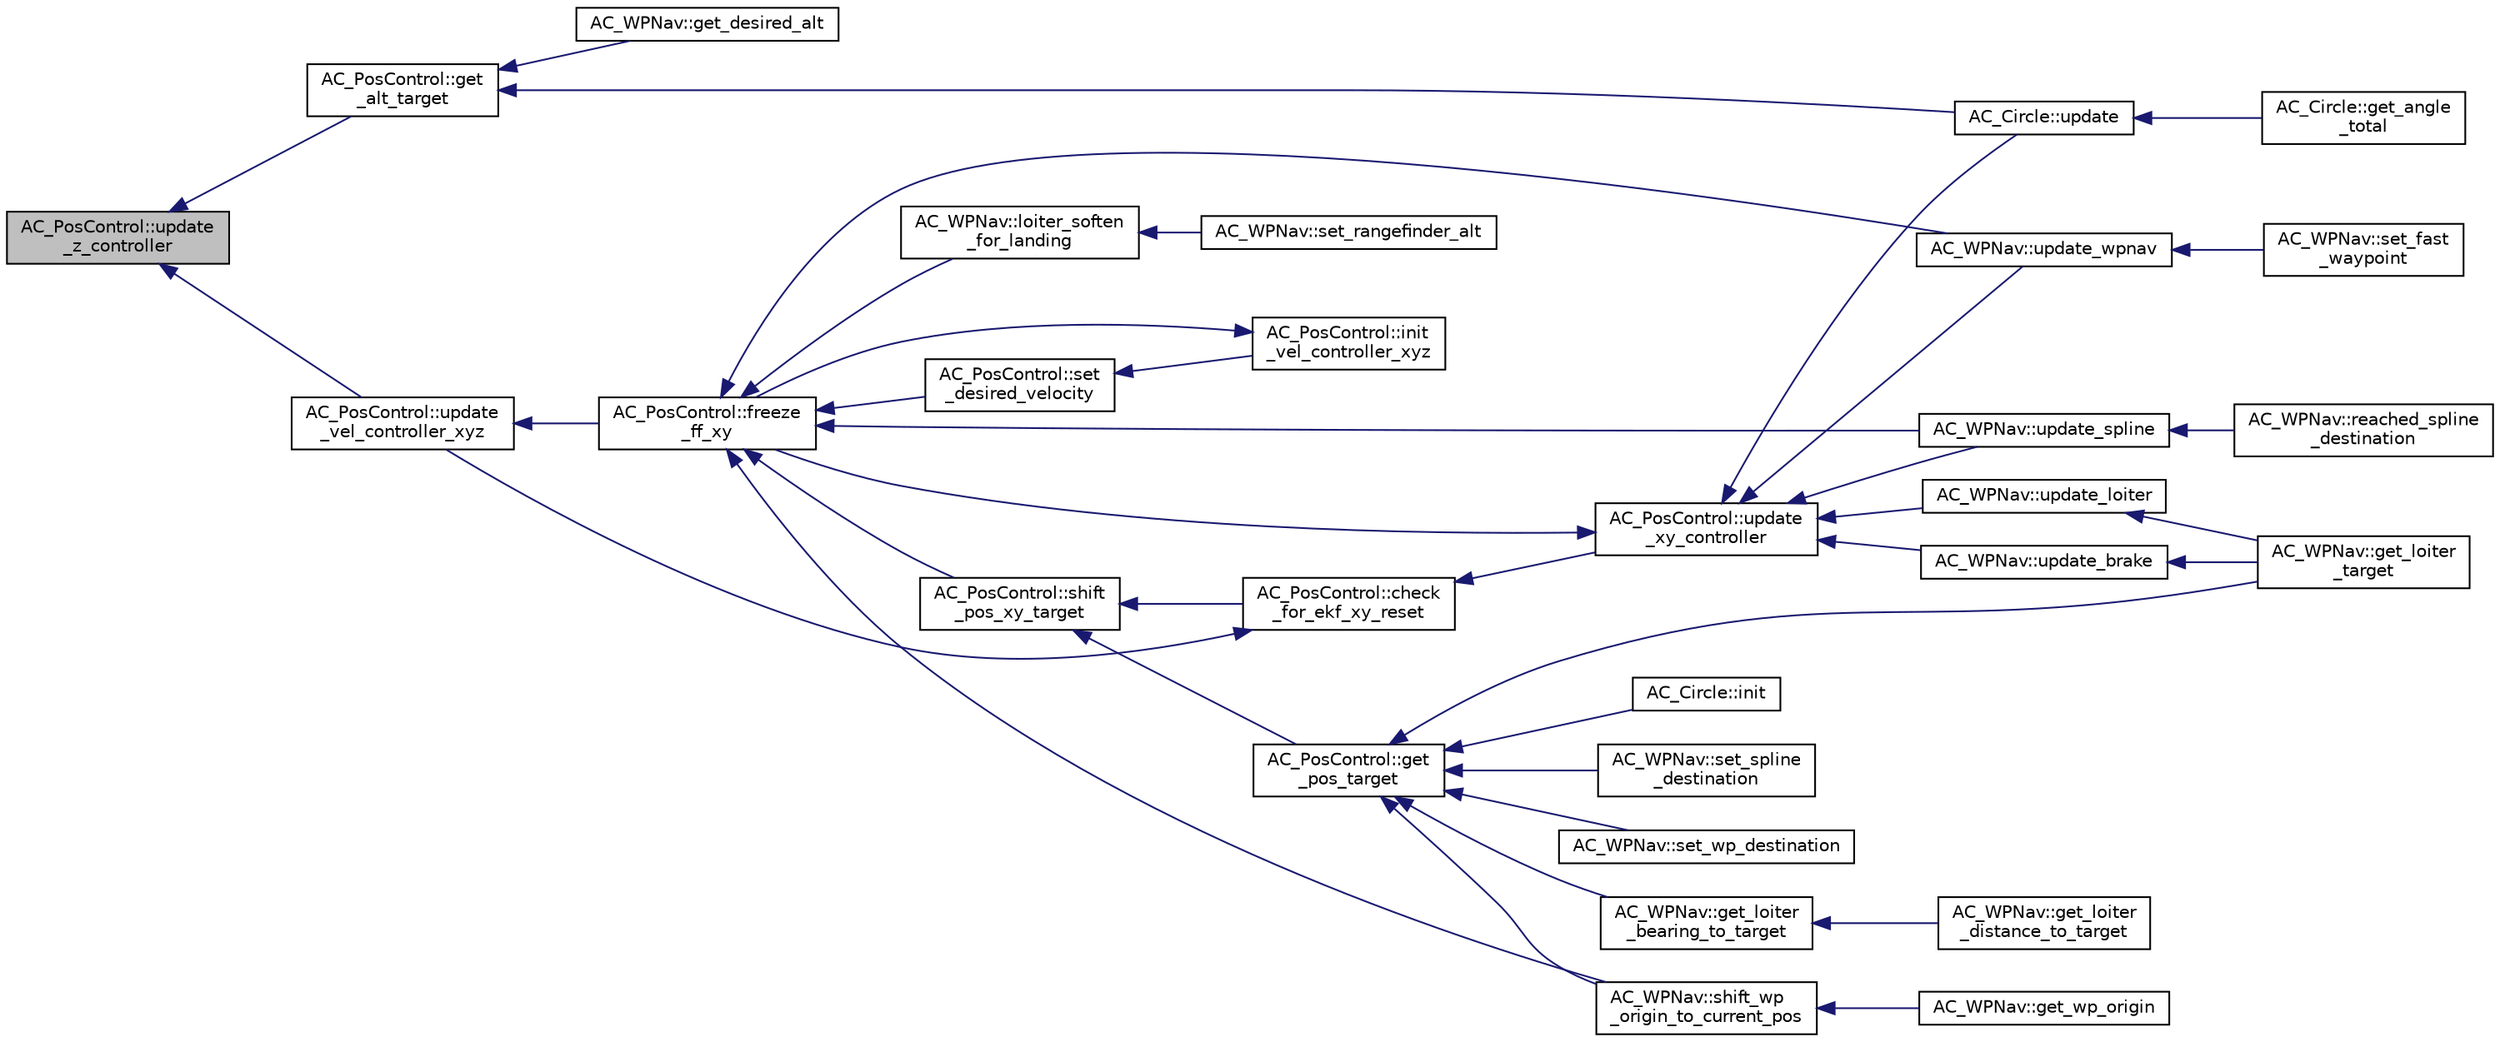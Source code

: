 digraph "AC_PosControl::update_z_controller"
{
 // INTERACTIVE_SVG=YES
  edge [fontname="Helvetica",fontsize="10",labelfontname="Helvetica",labelfontsize="10"];
  node [fontname="Helvetica",fontsize="10",shape=record];
  rankdir="LR";
  Node1 [label="AC_PosControl::update\l_z_controller",height=0.2,width=0.4,color="black", fillcolor="grey75", style="filled", fontcolor="black"];
  Node1 -> Node2 [dir="back",color="midnightblue",fontsize="10",style="solid",fontname="Helvetica"];
  Node2 [label="AC_PosControl::get\l_alt_target",height=0.2,width=0.4,color="black", fillcolor="white", style="filled",URL="$classAC__PosControl.html#a9113b44ed876dd2d9a326eb59f3d625a"];
  Node2 -> Node3 [dir="back",color="midnightblue",fontsize="10",style="solid",fontname="Helvetica"];
  Node3 [label="AC_WPNav::get_desired_alt",height=0.2,width=0.4,color="black", fillcolor="white", style="filled",URL="$classAC__WPNav.html#a8542028b741ca81881b9e00d42cc2eea",tooltip="get_desired_alt - get desired altitude (in cm above home) from loiter or wp controller which should b..."];
  Node2 -> Node4 [dir="back",color="midnightblue",fontsize="10",style="solid",fontname="Helvetica"];
  Node4 [label="AC_Circle::update",height=0.2,width=0.4,color="black", fillcolor="white", style="filled",URL="$classAC__Circle.html#ad28205982ae7bc5f1e72f5285696c99b",tooltip="update - update circle controller "];
  Node4 -> Node5 [dir="back",color="midnightblue",fontsize="10",style="solid",fontname="Helvetica"];
  Node5 [label="AC_Circle::get_angle\l_total",height=0.2,width=0.4,color="black", fillcolor="white", style="filled",URL="$classAC__Circle.html#a176fe6b798510eb180d35f62d7f6487c",tooltip="get_angle_total - return total angle in radians that vehicle has circled "];
  Node1 -> Node6 [dir="back",color="midnightblue",fontsize="10",style="solid",fontname="Helvetica"];
  Node6 [label="AC_PosControl::update\l_vel_controller_xyz",height=0.2,width=0.4,color="black", fillcolor="white", style="filled",URL="$classAC__PosControl.html#ad89eec74ef77005f3f5c449da98ad12c"];
  Node6 -> Node7 [dir="back",color="midnightblue",fontsize="10",style="solid",fontname="Helvetica"];
  Node7 [label="AC_PosControl::freeze\l_ff_xy",height=0.2,width=0.4,color="black", fillcolor="white", style="filled",URL="$classAC__PosControl.html#ac150947d527995a72dff6ad0921a1891",tooltip="freeze_ff_xy - used to stop the feed forward being calculated during a known discontinuity ..."];
  Node7 -> Node8 [dir="back",color="midnightblue",fontsize="10",style="solid",fontname="Helvetica"];
  Node8 [label="AC_WPNav::loiter_soften\l_for_landing",height=0.2,width=0.4,color="black", fillcolor="white", style="filled",URL="$classAC__WPNav.html#a9b3fd8fd5c74d31ebffa89cdf98f570a",tooltip="loiter_soften_for_landing - reduce response for landing "];
  Node8 -> Node9 [dir="back",color="midnightblue",fontsize="10",style="solid",fontname="Helvetica"];
  Node9 [label="AC_WPNav::set_rangefinder_alt",height=0.2,width=0.4,color="black", fillcolor="white", style="filled",URL="$classAC__WPNav.html#af37186ad98df47275d15c04761f81ab4",tooltip="provide rangefinder altitude "];
  Node7 -> Node10 [dir="back",color="midnightblue",fontsize="10",style="solid",fontname="Helvetica"];
  Node10 [label="AC_PosControl::set\l_desired_velocity",height=0.2,width=0.4,color="black", fillcolor="white", style="filled",URL="$classAC__PosControl.html#a26ec8e9313b7c01fa449ba4f2d194d28"];
  Node10 -> Node11 [dir="back",color="midnightblue",fontsize="10",style="solid",fontname="Helvetica"];
  Node11 [label="AC_PosControl::init\l_vel_controller_xyz",height=0.2,width=0.4,color="black", fillcolor="white", style="filled",URL="$classAC__PosControl.html#ae2897de0075f8f8aaa94eb7e8cad100b",tooltip="xyz velocity controller "];
  Node11 -> Node7 [dir="back",color="midnightblue",fontsize="10",style="solid",fontname="Helvetica"];
  Node7 -> Node12 [dir="back",color="midnightblue",fontsize="10",style="solid",fontname="Helvetica"];
  Node12 [label="AC_PosControl::shift\l_pos_xy_target",height=0.2,width=0.4,color="black", fillcolor="white", style="filled",URL="$classAC__PosControl.html#a0a3dc64da9e355dea10959cb41e6aa8b",tooltip="shift position target target in x, y axis "];
  Node12 -> Node13 [dir="back",color="midnightblue",fontsize="10",style="solid",fontname="Helvetica"];
  Node13 [label="AC_PosControl::check\l_for_ekf_xy_reset",height=0.2,width=0.4,color="black", fillcolor="white", style="filled",URL="$classAC__PosControl.html#adcd8a80dc29c0e77d0c3f225689319b9",tooltip="check for ekf position reset and adjust loiter or brake target position "];
  Node13 -> Node6 [dir="back",color="midnightblue",fontsize="10",style="solid",fontname="Helvetica"];
  Node13 -> Node14 [dir="back",color="midnightblue",fontsize="10",style="solid",fontname="Helvetica"];
  Node14 [label="AC_PosControl::update\l_xy_controller",height=0.2,width=0.4,color="black", fillcolor="white", style="filled",URL="$classAC__PosControl.html#a497c1799c10d146b6f2e2b542889c083",tooltip="update_xy_controller - run the horizontal position controller - should be called at 100hz or higher ..."];
  Node14 -> Node7 [dir="back",color="midnightblue",fontsize="10",style="solid",fontname="Helvetica"];
  Node14 -> Node4 [dir="back",color="midnightblue",fontsize="10",style="solid",fontname="Helvetica"];
  Node14 -> Node15 [dir="back",color="midnightblue",fontsize="10",style="solid",fontname="Helvetica"];
  Node15 [label="AC_WPNav::update_brake",height=0.2,width=0.4,color="black", fillcolor="white", style="filled",URL="$classAC__WPNav.html#af9d3f98ad44166d4c5d072bf3ba4a3db",tooltip="update_brake - run the brake controller - should be called at 400hz "];
  Node15 -> Node16 [dir="back",color="midnightblue",fontsize="10",style="solid",fontname="Helvetica"];
  Node16 [label="AC_WPNav::get_loiter\l_target",height=0.2,width=0.4,color="black", fillcolor="white", style="filled",URL="$classAC__WPNav.html#ae34a88192799de8f2b96c8cd295bb971",tooltip="get_loiter_target - returns loiter target position "];
  Node14 -> Node17 [dir="back",color="midnightblue",fontsize="10",style="solid",fontname="Helvetica"];
  Node17 [label="AC_WPNav::update_loiter",height=0.2,width=0.4,color="black", fillcolor="white", style="filled",URL="$classAC__WPNav.html#a0a434270245fd8641352af387700dc82",tooltip="update_loiter - run the loiter controller - should be called at 10hz "];
  Node17 -> Node16 [dir="back",color="midnightblue",fontsize="10",style="solid",fontname="Helvetica"];
  Node14 -> Node18 [dir="back",color="midnightblue",fontsize="10",style="solid",fontname="Helvetica"];
  Node18 [label="AC_WPNav::update_spline",height=0.2,width=0.4,color="black", fillcolor="white", style="filled",URL="$classAC__WPNav.html#acc138e7bc6435087ab308896358de6a3",tooltip="update_spline - update spline controller "];
  Node18 -> Node19 [dir="back",color="midnightblue",fontsize="10",style="solid",fontname="Helvetica"];
  Node19 [label="AC_WPNav::reached_spline\l_destination",height=0.2,width=0.4,color="black", fillcolor="white", style="filled",URL="$classAC__WPNav.html#a3169a6fb417742e33c3a5197bb7a6c6d",tooltip="reached_spline_destination - true when we have come within RADIUS cm of the waypoint ..."];
  Node14 -> Node20 [dir="back",color="midnightblue",fontsize="10",style="solid",fontname="Helvetica"];
  Node20 [label="AC_WPNav::update_wpnav",height=0.2,width=0.4,color="black", fillcolor="white", style="filled",URL="$classAC__WPNav.html#a7dc4785fbce8364d7eb3d8e2d0c1b987",tooltip="update_wpnav - run the wp controller - should be called at 100hz or higher "];
  Node20 -> Node21 [dir="back",color="midnightblue",fontsize="10",style="solid",fontname="Helvetica"];
  Node21 [label="AC_WPNav::set_fast\l_waypoint",height=0.2,width=0.4,color="black", fillcolor="white", style="filled",URL="$classAC__WPNav.html#a4795d6f44811c6ca8b592c5cc098e0c0",tooltip="set_fast_waypoint - set to true to ignore the waypoint radius and consider the waypoint &#39;reached&#39; the..."];
  Node12 -> Node22 [dir="back",color="midnightblue",fontsize="10",style="solid",fontname="Helvetica"];
  Node22 [label="AC_PosControl::get\l_pos_target",height=0.2,width=0.4,color="black", fillcolor="white", style="filled",URL="$classAC__PosControl.html#a6b3617b946ffd6935c11a63629f186ec",tooltip="get_pos_target - get target as position vector (from home in cm) "];
  Node22 -> Node23 [dir="back",color="midnightblue",fontsize="10",style="solid",fontname="Helvetica"];
  Node23 [label="AC_WPNav::get_loiter\l_bearing_to_target",height=0.2,width=0.4,color="black", fillcolor="white", style="filled",URL="$classAC__WPNav.html#a7f711c7661c335417cbcc28f9546688c",tooltip="get_loiter_bearing_to_target - get bearing to loiter target in centi-degrees "];
  Node23 -> Node24 [dir="back",color="midnightblue",fontsize="10",style="solid",fontname="Helvetica"];
  Node24 [label="AC_WPNav::get_loiter\l_distance_to_target",height=0.2,width=0.4,color="black", fillcolor="white", style="filled",URL="$classAC__WPNav.html#a828016e98938c6bbb6236e0b92e20807",tooltip="get_loiter_distance_to_target - get horizontal distance to loiter target in cm "];
  Node22 -> Node16 [dir="back",color="midnightblue",fontsize="10",style="solid",fontname="Helvetica"];
  Node22 -> Node25 [dir="back",color="midnightblue",fontsize="10",style="solid",fontname="Helvetica"];
  Node25 [label="AC_Circle::init",height=0.2,width=0.4,color="black", fillcolor="white", style="filled",URL="$classAC__Circle.html#a20eefa0e2e7172498728dbf1f5eed4af"];
  Node22 -> Node26 [dir="back",color="midnightblue",fontsize="10",style="solid",fontname="Helvetica"];
  Node26 [label="AC_WPNav::set_spline\l_destination",height=0.2,width=0.4,color="black", fillcolor="white", style="filled",URL="$classAC__WPNav.html#a8caabd95cf51512456cd8d81f38dbff9"];
  Node22 -> Node27 [dir="back",color="midnightblue",fontsize="10",style="solid",fontname="Helvetica"];
  Node27 [label="AC_WPNav::set_wp_destination",height=0.2,width=0.4,color="black", fillcolor="white", style="filled",URL="$classAC__WPNav.html#a38519fcac3a24cf64ec7c37e90fc3e13"];
  Node22 -> Node28 [dir="back",color="midnightblue",fontsize="10",style="solid",fontname="Helvetica"];
  Node28 [label="AC_WPNav::shift_wp\l_origin_to_current_pos",height=0.2,width=0.4,color="black", fillcolor="white", style="filled",URL="$classAC__WPNav.html#a7ebe48af2381e791cbcdea94c7af2e3e"];
  Node28 -> Node29 [dir="back",color="midnightblue",fontsize="10",style="solid",fontname="Helvetica"];
  Node29 [label="AC_WPNav::get_wp_origin",height=0.2,width=0.4,color="black", fillcolor="white", style="filled",URL="$classAC__WPNav.html#acc07b8521654cf468b6a86fad9104a4c",tooltip="get origin using position vector (distance from home in cm) "];
  Node7 -> Node28 [dir="back",color="midnightblue",fontsize="10",style="solid",fontname="Helvetica"];
  Node7 -> Node18 [dir="back",color="midnightblue",fontsize="10",style="solid",fontname="Helvetica"];
  Node7 -> Node20 [dir="back",color="midnightblue",fontsize="10",style="solid",fontname="Helvetica"];
}
